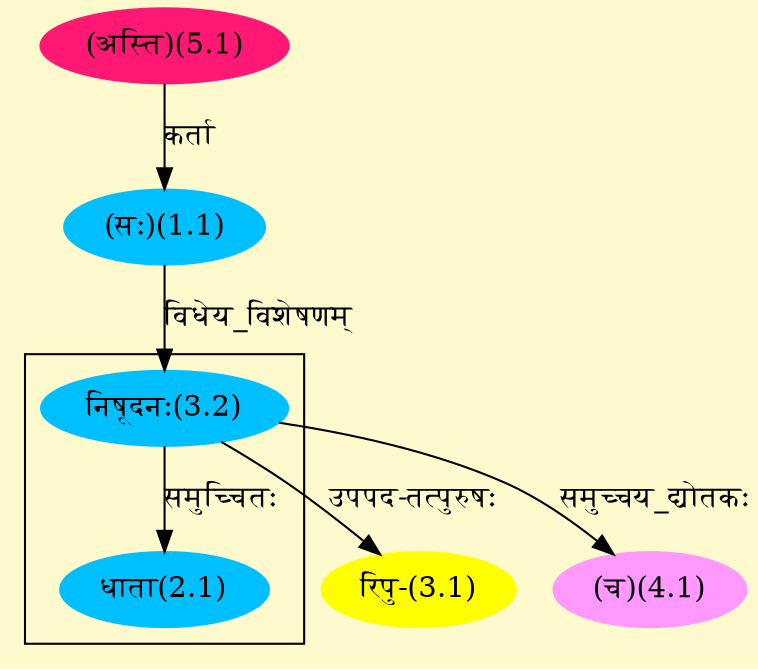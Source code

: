 digraph G{
rankdir=BT;
 compound=true;
 bgcolor="lemonchiffon1";

subgraph cluster_1{
Node2_1 [style=filled, color="#00BFFF" label = "धाता(2.1)"]
Node3_2 [style=filled, color="#00BFFF" label = "निषूदनः(3.2)"]

}
Node1_1 [style=filled, color="#00BFFF" label = "(सः)(1.1)"]
Node5_1 [style=filled, color="#FF1975" label = "(अस्ति)(5.1)"]
Node3_1 [style=filled, color="#FFFF00" label = "रिपु-(3.1)"]
Node3_2 [style=filled, color="#00BFFF" label = "निषूदनः(3.2)"]
Node4_1 [style=filled, color="#FF99FF" label = "(च)(4.1)"]
/* Start of Relations section */

Node1_1 -> Node5_1 [  label="कर्ता"  dir="back" ]
Node2_1 -> Node3_2 [  label="समुच्चितः"  dir="back" ]
Node3_1 -> Node3_2 [  label="उपपद-तत्पुरुषः"  dir="back" ]
Node3_2 -> Node1_1 [  label="विधेय_विशेषणम्"  dir="back" ]
Node4_1 -> Node3_2 [  label="समुच्चय_द्योतकः"  dir="back" ]
}
